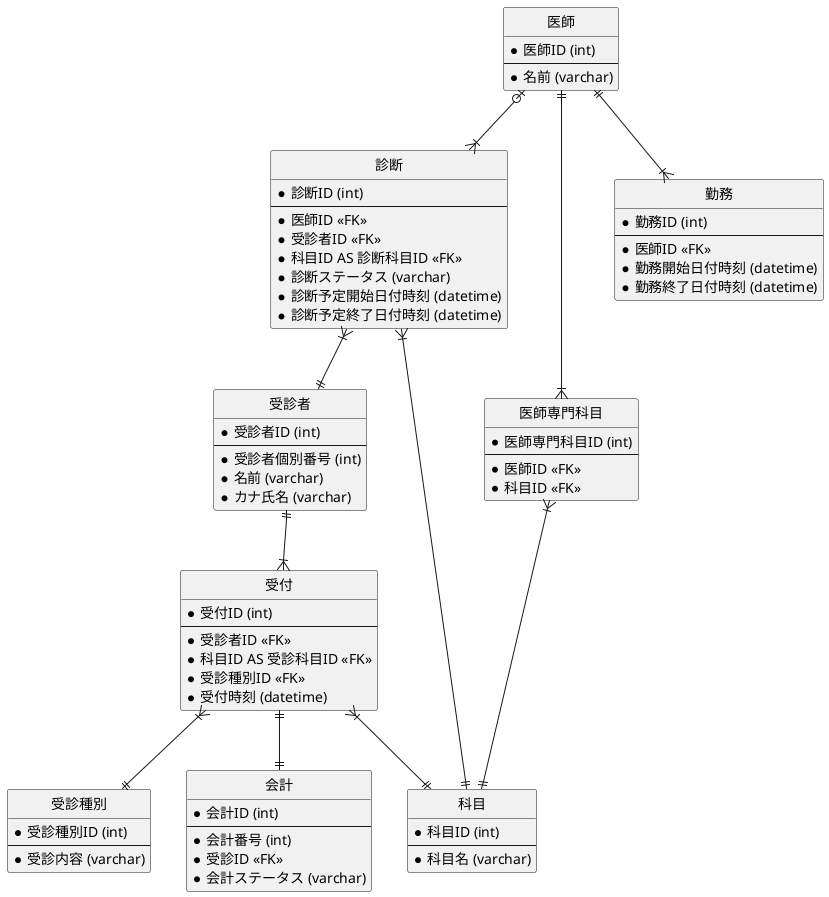 @startuml database-design-1

' hide the spot
hide circle
' avoid problems with angled crows feet
' skinparam linetype ortho

entity 受付 {
  *受付ID (int)
  --
  *受診者ID <<FK>>
  *科目ID AS 受診科目ID <<FK>>
  *受診種別ID <<FK>>
  *受付時刻 (datetime)
}

entity 受診者 {
  *受診者ID (int)
  --
  *受診者個別番号 (int)
  *名前 (varchar)
  *カナ氏名 (varchar)
}

entity 受診種別 {
  *受診種別ID (int)
  --
  *受診内容 (varchar)
}

entity 診断 {
  *診断ID (int)
  --
  *医師ID <<FK>>
  *受診者ID <<FK>>
  *科目ID AS 診断科目ID <<FK>>
  *診断ステータス (varchar)
  *診断予定開始日付時刻 (datetime)
  *診断予定終了日付時刻 (datetime)
}

entity 医師 {
  *医師ID (int)
  --
  *名前 (varchar)
}

entity 科目 {
  *科目ID (int)
  --
  *科目名 (varchar)
}

entity 医師専門科目 {
  *医師専門科目ID (int)
  --
  *医師ID <<FK>>
  *科目ID <<FK>>
}

entity 会計 {
  *会計ID (int)
  --
  *会計番号 (int)
  *受診ID <<FK>>
  *会計ステータス (varchar)
}

entity 勤務 {
  *勤務ID (int)
  --
  *医師ID <<FK>>
  *勤務開始日付時刻 (datetime)
  *勤務終了日付時刻 (datetime)
}

受診者 ||--|{ 受付
受付 }|--|| 科目
受付 }|--|| 受診種別
医師 |o--|{ 診断
診断 }|--|| 受診者
診断 }|--|| 科目
医師 ||--|{ 医師専門科目
医師専門科目 }|--|| 科目
医師 ||--|{ 勤務
受付 ||--|| 会計 

@enduml
